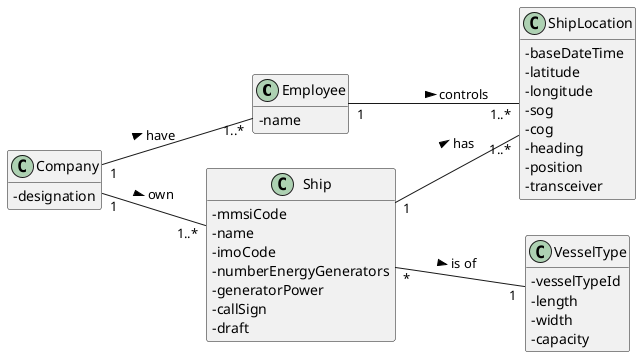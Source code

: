 @startuml
'https://plantuml.com/class-diagram

hide methods
left to right direction
skinparam classAttributeIconSize 0


class Employee {
-name
}

class ShipLocation {
-baseDateTime
-latitude
-longitude
-sog
-cog
-heading
-position
-transceiver
}

class Ship {
-mmsiCode
-name
-imoCode
-numberEnergyGenerators
-generatorPower
-callSign
-draft
}

class VesselType {
-vesselTypeId
-length
-width
-capacity
}

class Company {
-designation
}

Company "1"--"1..*" Ship: own >
Company "1"--"1..*" Employee: have >

Ship "1" -- "1..*" ShipLocation : has >
Ship "*" -- "1" VesselType : is of >

Employee "1" -- "1..*" ShipLocation : controls >


@enduml